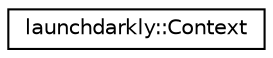digraph "Graphical Class Hierarchy"
{
 // LATEX_PDF_SIZE
  edge [fontname="Helvetica",fontsize="10",labelfontname="Helvetica",labelfontsize="10"];
  node [fontname="Helvetica",fontsize="10",shape=record];
  rankdir="LR";
  Node0 [label="launchdarkly::Context",height=0.2,width=0.4,color="black", fillcolor="white", style="filled",URL="$classlaunchdarkly_1_1Context.html",tooltip=" "];
}
